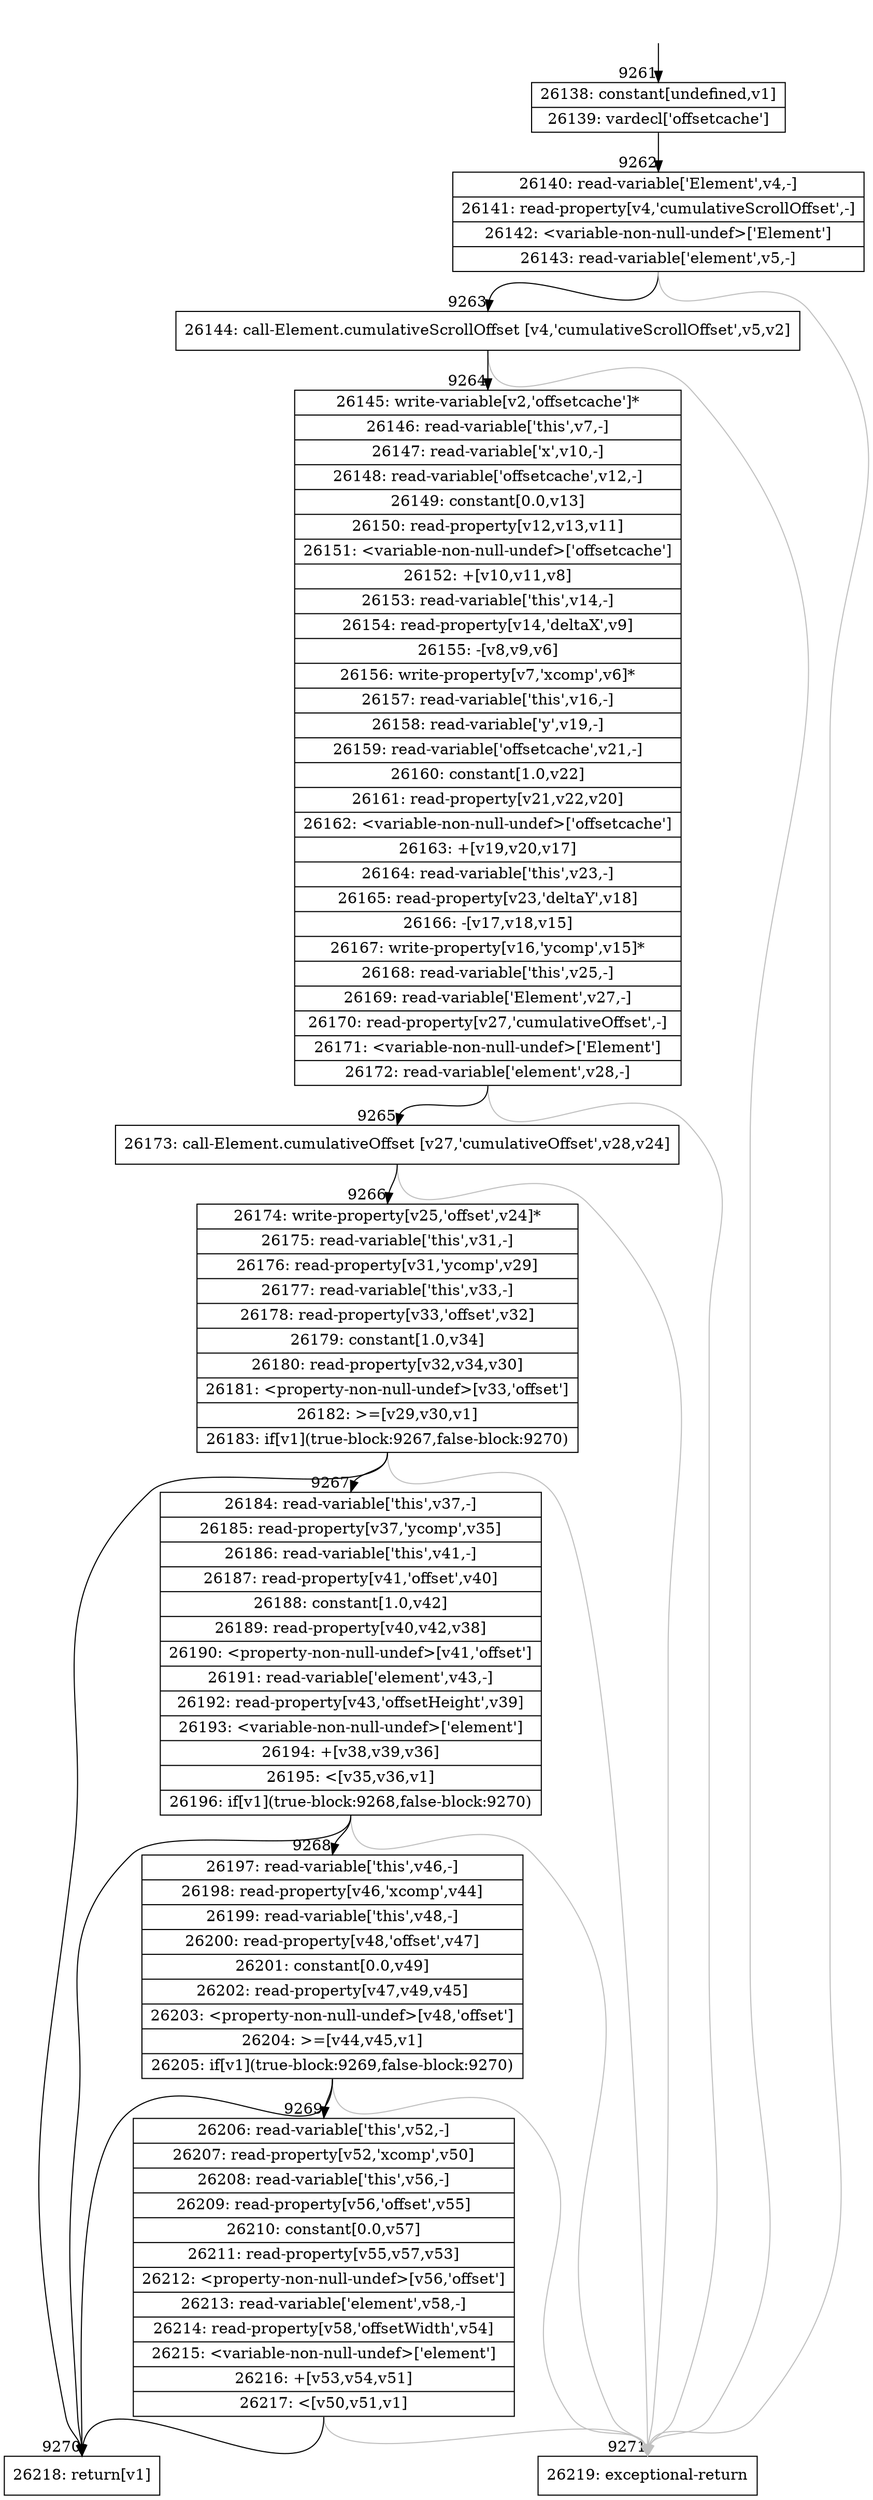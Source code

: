digraph {
rankdir="TD"
BB_entry706[shape=none,label=""];
BB_entry706 -> BB9261 [tailport=s, headport=n, headlabel="    9261"]
BB9261 [shape=record label="{26138: constant[undefined,v1]|26139: vardecl['offsetcache']}" ] 
BB9261 -> BB9262 [tailport=s, headport=n, headlabel="      9262"]
BB9262 [shape=record label="{26140: read-variable['Element',v4,-]|26141: read-property[v4,'cumulativeScrollOffset',-]|26142: \<variable-non-null-undef\>['Element']|26143: read-variable['element',v5,-]}" ] 
BB9262 -> BB9263 [tailport=s, headport=n, headlabel="      9263"]
BB9262 -> BB9271 [tailport=s, headport=n, color=gray, headlabel="      9271"]
BB9263 [shape=record label="{26144: call-Element.cumulativeScrollOffset [v4,'cumulativeScrollOffset',v5,v2]}" ] 
BB9263 -> BB9264 [tailport=s, headport=n, headlabel="      9264"]
BB9263 -> BB9271 [tailport=s, headport=n, color=gray]
BB9264 [shape=record label="{26145: write-variable[v2,'offsetcache']*|26146: read-variable['this',v7,-]|26147: read-variable['x',v10,-]|26148: read-variable['offsetcache',v12,-]|26149: constant[0.0,v13]|26150: read-property[v12,v13,v11]|26151: \<variable-non-null-undef\>['offsetcache']|26152: +[v10,v11,v8]|26153: read-variable['this',v14,-]|26154: read-property[v14,'deltaX',v9]|26155: -[v8,v9,v6]|26156: write-property[v7,'xcomp',v6]*|26157: read-variable['this',v16,-]|26158: read-variable['y',v19,-]|26159: read-variable['offsetcache',v21,-]|26160: constant[1.0,v22]|26161: read-property[v21,v22,v20]|26162: \<variable-non-null-undef\>['offsetcache']|26163: +[v19,v20,v17]|26164: read-variable['this',v23,-]|26165: read-property[v23,'deltaY',v18]|26166: -[v17,v18,v15]|26167: write-property[v16,'ycomp',v15]*|26168: read-variable['this',v25,-]|26169: read-variable['Element',v27,-]|26170: read-property[v27,'cumulativeOffset',-]|26171: \<variable-non-null-undef\>['Element']|26172: read-variable['element',v28,-]}" ] 
BB9264 -> BB9265 [tailport=s, headport=n, headlabel="      9265"]
BB9264 -> BB9271 [tailport=s, headport=n, color=gray]
BB9265 [shape=record label="{26173: call-Element.cumulativeOffset [v27,'cumulativeOffset',v28,v24]}" ] 
BB9265 -> BB9266 [tailport=s, headport=n, headlabel="      9266"]
BB9265 -> BB9271 [tailport=s, headport=n, color=gray]
BB9266 [shape=record label="{26174: write-property[v25,'offset',v24]*|26175: read-variable['this',v31,-]|26176: read-property[v31,'ycomp',v29]|26177: read-variable['this',v33,-]|26178: read-property[v33,'offset',v32]|26179: constant[1.0,v34]|26180: read-property[v32,v34,v30]|26181: \<property-non-null-undef\>[v33,'offset']|26182: \>=[v29,v30,v1]|26183: if[v1](true-block:9267,false-block:9270)}" ] 
BB9266 -> BB9270 [tailport=s, headport=n, headlabel="      9270"]
BB9266 -> BB9267 [tailport=s, headport=n, headlabel="      9267"]
BB9266 -> BB9271 [tailport=s, headport=n, color=gray]
BB9267 [shape=record label="{26184: read-variable['this',v37,-]|26185: read-property[v37,'ycomp',v35]|26186: read-variable['this',v41,-]|26187: read-property[v41,'offset',v40]|26188: constant[1.0,v42]|26189: read-property[v40,v42,v38]|26190: \<property-non-null-undef\>[v41,'offset']|26191: read-variable['element',v43,-]|26192: read-property[v43,'offsetHeight',v39]|26193: \<variable-non-null-undef\>['element']|26194: +[v38,v39,v36]|26195: \<[v35,v36,v1]|26196: if[v1](true-block:9268,false-block:9270)}" ] 
BB9267 -> BB9270 [tailport=s, headport=n]
BB9267 -> BB9268 [tailport=s, headport=n, headlabel="      9268"]
BB9267 -> BB9271 [tailport=s, headport=n, color=gray]
BB9268 [shape=record label="{26197: read-variable['this',v46,-]|26198: read-property[v46,'xcomp',v44]|26199: read-variable['this',v48,-]|26200: read-property[v48,'offset',v47]|26201: constant[0.0,v49]|26202: read-property[v47,v49,v45]|26203: \<property-non-null-undef\>[v48,'offset']|26204: \>=[v44,v45,v1]|26205: if[v1](true-block:9269,false-block:9270)}" ] 
BB9268 -> BB9270 [tailport=s, headport=n]
BB9268 -> BB9269 [tailport=s, headport=n, headlabel="      9269"]
BB9268 -> BB9271 [tailport=s, headport=n, color=gray]
BB9269 [shape=record label="{26206: read-variable['this',v52,-]|26207: read-property[v52,'xcomp',v50]|26208: read-variable['this',v56,-]|26209: read-property[v56,'offset',v55]|26210: constant[0.0,v57]|26211: read-property[v55,v57,v53]|26212: \<property-non-null-undef\>[v56,'offset']|26213: read-variable['element',v58,-]|26214: read-property[v58,'offsetWidth',v54]|26215: \<variable-non-null-undef\>['element']|26216: +[v53,v54,v51]|26217: \<[v50,v51,v1]}" ] 
BB9269 -> BB9270 [tailport=s, headport=n]
BB9269 -> BB9271 [tailport=s, headport=n, color=gray]
BB9270 [shape=record label="{26218: return[v1]}" ] 
BB9271 [shape=record label="{26219: exceptional-return}" ] 
//#$~ 7345
}
